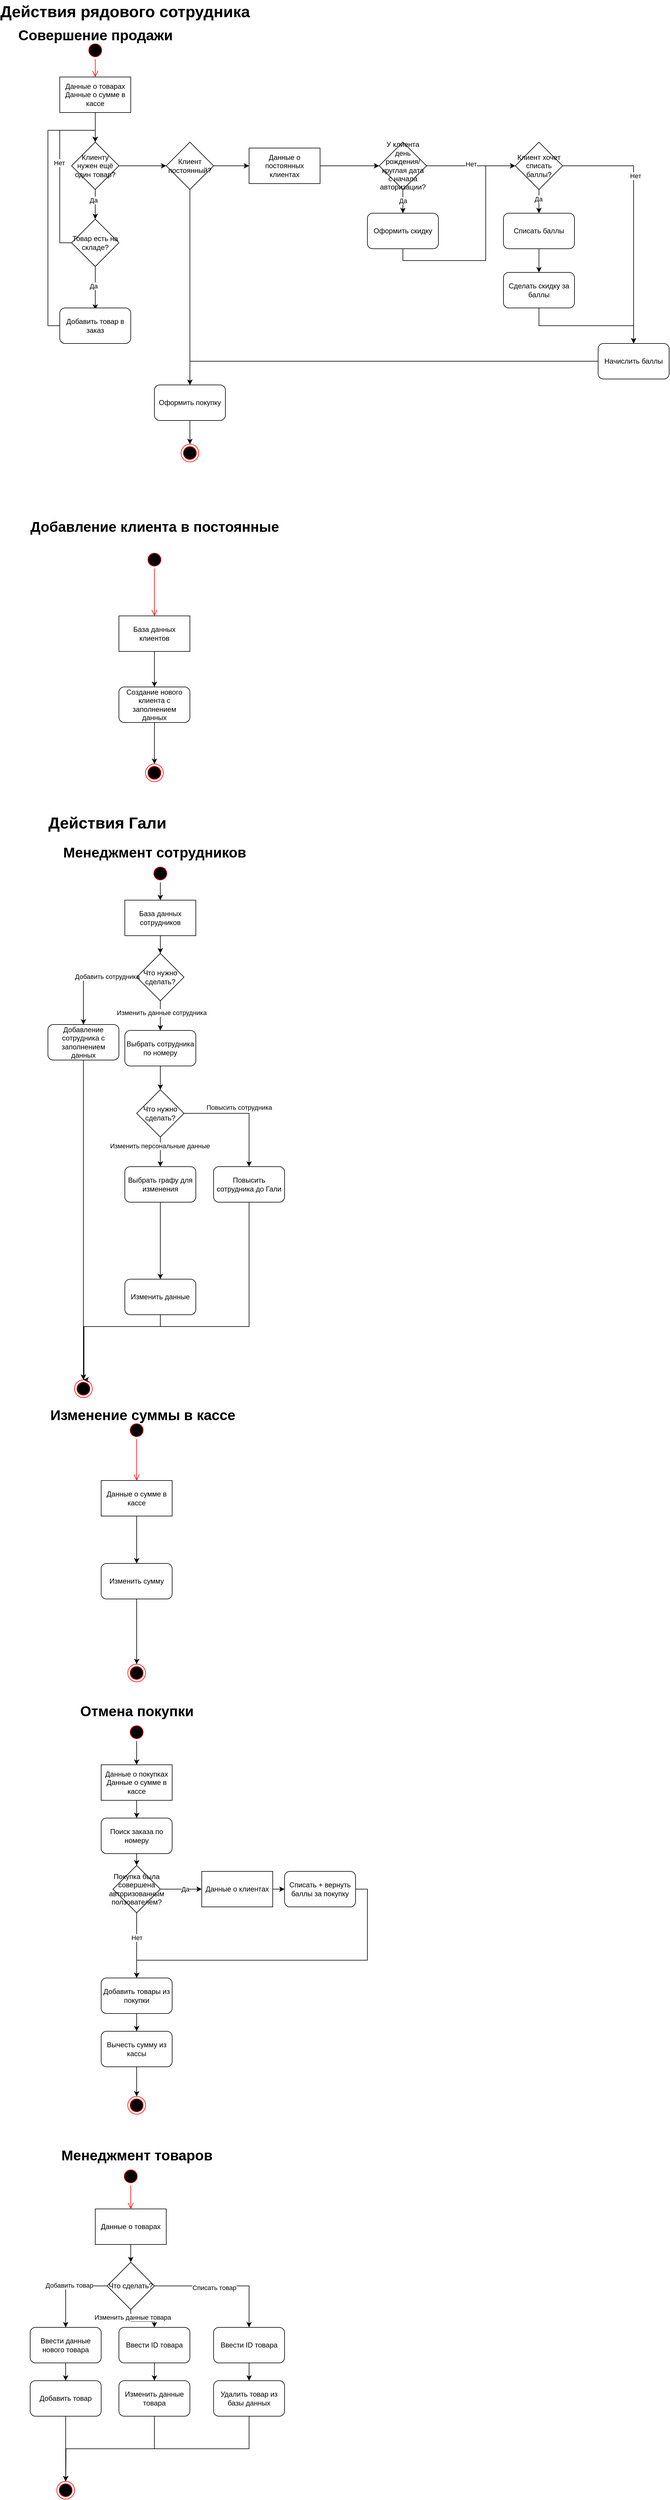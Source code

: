 <mxfile version="24.7.14">
  <diagram name="Page-1" id="e7e014a7-5840-1c2e-5031-d8a46d1fe8dd">
    <mxGraphModel dx="1434" dy="780" grid="1" gridSize="10" guides="1" tooltips="1" connect="1" arrows="1" fold="1" page="1" pageScale="1" pageWidth="1169" pageHeight="826" background="none" math="0" shadow="0">
      <root>
        <mxCell id="0" />
        <mxCell id="1" parent="0" />
        <mxCell id="xS6zGey1r-a-HusKauBN-42" value="Совершение продажи" style="text;strokeColor=none;fillColor=none;html=1;fontSize=24;fontStyle=1;verticalAlign=middle;align=center;" vertex="1" parent="1">
          <mxGeometry x="110" y="40" width="100" height="40" as="geometry" />
        </mxCell>
        <mxCell id="xS6zGey1r-a-HusKauBN-46" value="" style="edgeStyle=orthogonalEdgeStyle;rounded=0;orthogonalLoop=1;jettySize=auto;html=1;" edge="1" parent="1" source="xS6zGey1r-a-HusKauBN-43" target="xS6zGey1r-a-HusKauBN-45">
          <mxGeometry relative="1" as="geometry" />
        </mxCell>
        <mxCell id="xS6zGey1r-a-HusKauBN-43" value="Данные о товарах&lt;br&gt;Данные о сумме в кассе" style="whiteSpace=wrap;html=1;fillColor=none;sketch=0;fillStyle=solid;pointerEvents=1;resizable=0;" vertex="1" parent="1">
          <mxGeometry x="100" y="130" width="120" height="60" as="geometry" />
        </mxCell>
        <mxCell id="xS6zGey1r-a-HusKauBN-54" value="" style="edgeStyle=orthogonalEdgeStyle;rounded=0;orthogonalLoop=1;jettySize=auto;html=1;" edge="1" parent="1" source="xS6zGey1r-a-HusKauBN-45" target="xS6zGey1r-a-HusKauBN-53">
          <mxGeometry relative="1" as="geometry" />
        </mxCell>
        <mxCell id="xS6zGey1r-a-HusKauBN-57" value="Да" style="edgeLabel;html=1;align=center;verticalAlign=middle;resizable=0;points=[];" vertex="1" connectable="0" parent="xS6zGey1r-a-HusKauBN-54">
          <mxGeometry x="-0.28" y="-3" relative="1" as="geometry">
            <mxPoint as="offset" />
          </mxGeometry>
        </mxCell>
        <mxCell id="xS6zGey1r-a-HusKauBN-63" value="" style="edgeStyle=orthogonalEdgeStyle;rounded=0;orthogonalLoop=1;jettySize=auto;html=1;" edge="1" parent="1" source="xS6zGey1r-a-HusKauBN-45" target="xS6zGey1r-a-HusKauBN-62">
          <mxGeometry relative="1" as="geometry" />
        </mxCell>
        <mxCell id="xS6zGey1r-a-HusKauBN-45" value="Клиенту нужен ещё один товар?" style="rhombus;whiteSpace=wrap;html=1;fillColor=none;sketch=0;fillStyle=solid;pointerEvents=1;resizable=0;" vertex="1" parent="1">
          <mxGeometry x="120" y="240" width="80" height="80" as="geometry" />
        </mxCell>
        <mxCell id="xS6zGey1r-a-HusKauBN-56" value="" style="edgeStyle=orthogonalEdgeStyle;rounded=0;orthogonalLoop=1;jettySize=auto;html=1;" edge="1" parent="1" source="xS6zGey1r-a-HusKauBN-53">
          <mxGeometry relative="1" as="geometry">
            <mxPoint x="160" y="523" as="targetPoint" />
          </mxGeometry>
        </mxCell>
        <mxCell id="xS6zGey1r-a-HusKauBN-58" value="Да" style="edgeLabel;html=1;align=center;verticalAlign=middle;resizable=0;points=[];" vertex="1" connectable="0" parent="xS6zGey1r-a-HusKauBN-56">
          <mxGeometry x="-0.096" y="-3" relative="1" as="geometry">
            <mxPoint as="offset" />
          </mxGeometry>
        </mxCell>
        <mxCell id="xS6zGey1r-a-HusKauBN-59" style="edgeStyle=orthogonalEdgeStyle;rounded=0;orthogonalLoop=1;jettySize=auto;html=1;exitX=0;exitY=0.5;exitDx=0;exitDy=0;entryX=0.5;entryY=0;entryDx=0;entryDy=0;" edge="1" parent="1" source="xS6zGey1r-a-HusKauBN-53" target="xS6zGey1r-a-HusKauBN-45">
          <mxGeometry relative="1" as="geometry">
            <Array as="points">
              <mxPoint x="100" y="410" />
              <mxPoint x="100" y="220" />
              <mxPoint x="160" y="220" />
            </Array>
          </mxGeometry>
        </mxCell>
        <mxCell id="xS6zGey1r-a-HusKauBN-60" value="Нет" style="edgeLabel;html=1;align=center;verticalAlign=middle;resizable=0;points=[];" vertex="1" connectable="0" parent="xS6zGey1r-a-HusKauBN-59">
          <mxGeometry x="0.071" y="1" relative="1" as="geometry">
            <mxPoint as="offset" />
          </mxGeometry>
        </mxCell>
        <mxCell id="xS6zGey1r-a-HusKauBN-53" value="Товар есть на складе?" style="rhombus;whiteSpace=wrap;html=1;fillColor=none;sketch=0;fillStyle=solid;pointerEvents=1;resizable=0;" vertex="1" parent="1">
          <mxGeometry x="120" y="370" width="80" height="80" as="geometry" />
        </mxCell>
        <mxCell id="xS6zGey1r-a-HusKauBN-61" style="edgeStyle=orthogonalEdgeStyle;rounded=0;orthogonalLoop=1;jettySize=auto;html=1;exitX=0;exitY=0.5;exitDx=0;exitDy=0;entryX=0.5;entryY=0;entryDx=0;entryDy=0;" edge="1" parent="1" source="xS6zGey1r-a-HusKauBN-73" target="xS6zGey1r-a-HusKauBN-45">
          <mxGeometry relative="1" as="geometry">
            <mxPoint x="40" y="550" as="sourcePoint" />
            <mxPoint x="80" y="210" as="targetPoint" />
            <Array as="points">
              <mxPoint x="80" y="550" />
              <mxPoint x="80" y="220" />
              <mxPoint x="160" y="220" />
            </Array>
          </mxGeometry>
        </mxCell>
        <mxCell id="xS6zGey1r-a-HusKauBN-69" value="" style="edgeStyle=orthogonalEdgeStyle;rounded=0;orthogonalLoop=1;jettySize=auto;html=1;" edge="1" parent="1" source="xS6zGey1r-a-HusKauBN-62" target="xS6zGey1r-a-HusKauBN-68">
          <mxGeometry relative="1" as="geometry" />
        </mxCell>
        <mxCell id="xS6zGey1r-a-HusKauBN-71" value="" style="edgeStyle=orthogonalEdgeStyle;rounded=0;orthogonalLoop=1;jettySize=auto;html=1;entryX=0.5;entryY=0;entryDx=0;entryDy=0;" edge="1" parent="1" source="xS6zGey1r-a-HusKauBN-62" target="xS6zGey1r-a-HusKauBN-72">
          <mxGeometry relative="1" as="geometry">
            <mxPoint x="320" y="400" as="targetPoint" />
          </mxGeometry>
        </mxCell>
        <mxCell id="xS6zGey1r-a-HusKauBN-62" value="Клиент постоянный?" style="rhombus;whiteSpace=wrap;html=1;fillColor=none;sketch=0;fillStyle=solid;pointerEvents=1;resizable=0;" vertex="1" parent="1">
          <mxGeometry x="280" y="240" width="80" height="80" as="geometry" />
        </mxCell>
        <mxCell id="xS6zGey1r-a-HusKauBN-75" value="" style="edgeStyle=orthogonalEdgeStyle;rounded=0;orthogonalLoop=1;jettySize=auto;html=1;" edge="1" parent="1" source="xS6zGey1r-a-HusKauBN-68" target="xS6zGey1r-a-HusKauBN-74">
          <mxGeometry relative="1" as="geometry" />
        </mxCell>
        <mxCell id="xS6zGey1r-a-HusKauBN-68" value="Данные о постоянных клиентах" style="whiteSpace=wrap;html=1;fillColor=none;sketch=0;fillStyle=solid;pointerEvents=1;resizable=0;" vertex="1" parent="1">
          <mxGeometry x="420" y="250" width="120" height="60" as="geometry" />
        </mxCell>
        <mxCell id="xS6zGey1r-a-HusKauBN-222" style="edgeStyle=orthogonalEdgeStyle;rounded=0;orthogonalLoop=1;jettySize=auto;html=1;exitX=0.5;exitY=1;exitDx=0;exitDy=0;entryX=0.5;entryY=0;entryDx=0;entryDy=0;" edge="1" parent="1" source="xS6zGey1r-a-HusKauBN-72" target="xS6zGey1r-a-HusKauBN-221">
          <mxGeometry relative="1" as="geometry" />
        </mxCell>
        <mxCell id="xS6zGey1r-a-HusKauBN-72" value="Оформить покупку" style="rounded=1;whiteSpace=wrap;html=1;" vertex="1" parent="1">
          <mxGeometry x="260" y="650" width="120" height="60" as="geometry" />
        </mxCell>
        <mxCell id="xS6zGey1r-a-HusKauBN-73" value="Добавить товар в заказ" style="rounded=1;whiteSpace=wrap;html=1;" vertex="1" parent="1">
          <mxGeometry x="100" y="520" width="120" height="60" as="geometry" />
        </mxCell>
        <mxCell id="xS6zGey1r-a-HusKauBN-77" style="edgeStyle=orthogonalEdgeStyle;rounded=0;orthogonalLoop=1;jettySize=auto;html=1;exitX=0.5;exitY=1;exitDx=0;exitDy=0;entryX=0.5;entryY=0;entryDx=0;entryDy=0;" edge="1" parent="1" source="xS6zGey1r-a-HusKauBN-74" target="xS6zGey1r-a-HusKauBN-76">
          <mxGeometry relative="1" as="geometry" />
        </mxCell>
        <mxCell id="xS6zGey1r-a-HusKauBN-78" value="Да" style="edgeLabel;html=1;align=center;verticalAlign=middle;resizable=0;points=[];" vertex="1" connectable="0" parent="xS6zGey1r-a-HusKauBN-77">
          <mxGeometry x="-0.05" relative="1" as="geometry">
            <mxPoint as="offset" />
          </mxGeometry>
        </mxCell>
        <mxCell id="xS6zGey1r-a-HusKauBN-80" value="" style="edgeStyle=orthogonalEdgeStyle;rounded=0;orthogonalLoop=1;jettySize=auto;html=1;" edge="1" parent="1" source="xS6zGey1r-a-HusKauBN-74" target="xS6zGey1r-a-HusKauBN-79">
          <mxGeometry relative="1" as="geometry" />
        </mxCell>
        <mxCell id="xS6zGey1r-a-HusKauBN-81" value="Нет" style="edgeLabel;html=1;align=center;verticalAlign=middle;resizable=0;points=[];" vertex="1" connectable="0" parent="xS6zGey1r-a-HusKauBN-80">
          <mxGeometry y="3" relative="1" as="geometry">
            <mxPoint as="offset" />
          </mxGeometry>
        </mxCell>
        <mxCell id="xS6zGey1r-a-HusKauBN-74" value="У клиента день рождения/круглая дата с начала авторизации?" style="rhombus;whiteSpace=wrap;html=1;fillColor=none;sketch=0;fillStyle=solid;pointerEvents=1;resizable=0;" vertex="1" parent="1">
          <mxGeometry x="640" y="240" width="80" height="80" as="geometry" />
        </mxCell>
        <mxCell id="xS6zGey1r-a-HusKauBN-82" style="edgeStyle=orthogonalEdgeStyle;rounded=0;orthogonalLoop=1;jettySize=auto;html=1;entryX=0;entryY=0.5;entryDx=0;entryDy=0;" edge="1" parent="1" source="xS6zGey1r-a-HusKauBN-76" target="xS6zGey1r-a-HusKauBN-79">
          <mxGeometry relative="1" as="geometry">
            <Array as="points">
              <mxPoint x="680" y="440" />
              <mxPoint x="820" y="440" />
              <mxPoint x="820" y="280" />
            </Array>
          </mxGeometry>
        </mxCell>
        <mxCell id="xS6zGey1r-a-HusKauBN-76" value="Оформить скидку" style="rounded=1;whiteSpace=wrap;html=1;" vertex="1" parent="1">
          <mxGeometry x="620" y="360" width="120" height="60" as="geometry" />
        </mxCell>
        <mxCell id="xS6zGey1r-a-HusKauBN-84" style="edgeStyle=orthogonalEdgeStyle;rounded=0;orthogonalLoop=1;jettySize=auto;html=1;entryX=0.5;entryY=0;entryDx=0;entryDy=0;" edge="1" parent="1" source="xS6zGey1r-a-HusKauBN-79" target="xS6zGey1r-a-HusKauBN-83">
          <mxGeometry relative="1" as="geometry" />
        </mxCell>
        <mxCell id="xS6zGey1r-a-HusKauBN-85" value="Да" style="edgeLabel;html=1;align=center;verticalAlign=middle;resizable=0;points=[];" vertex="1" connectable="0" parent="xS6zGey1r-a-HusKauBN-84">
          <mxGeometry x="-0.2" y="-1" relative="1" as="geometry">
            <mxPoint as="offset" />
          </mxGeometry>
        </mxCell>
        <mxCell id="xS6zGey1r-a-HusKauBN-89" value="" style="edgeStyle=orthogonalEdgeStyle;rounded=0;orthogonalLoop=1;jettySize=auto;html=1;entryX=0.5;entryY=0;entryDx=0;entryDy=0;" edge="1" parent="1" source="xS6zGey1r-a-HusKauBN-79" target="xS6zGey1r-a-HusKauBN-90">
          <mxGeometry relative="1" as="geometry">
            <mxPoint x="1010" y="280" as="targetPoint" />
          </mxGeometry>
        </mxCell>
        <mxCell id="xS6zGey1r-a-HusKauBN-94" value="Нет" style="edgeLabel;html=1;align=center;verticalAlign=middle;resizable=0;points=[];" vertex="1" connectable="0" parent="xS6zGey1r-a-HusKauBN-89">
          <mxGeometry x="-0.351" y="3" relative="1" as="geometry">
            <mxPoint as="offset" />
          </mxGeometry>
        </mxCell>
        <mxCell id="xS6zGey1r-a-HusKauBN-79" value="Клиент хочет списать баллы?" style="rhombus;whiteSpace=wrap;html=1;fillColor=none;sketch=0;fillStyle=solid;pointerEvents=1;resizable=0;" vertex="1" parent="1">
          <mxGeometry x="870" y="240" width="80" height="80" as="geometry" />
        </mxCell>
        <mxCell id="xS6zGey1r-a-HusKauBN-87" value="" style="edgeStyle=orthogonalEdgeStyle;rounded=0;orthogonalLoop=1;jettySize=auto;html=1;" edge="1" parent="1" source="xS6zGey1r-a-HusKauBN-83" target="xS6zGey1r-a-HusKauBN-86">
          <mxGeometry relative="1" as="geometry" />
        </mxCell>
        <mxCell id="xS6zGey1r-a-HusKauBN-83" value="Списать баллы" style="rounded=1;whiteSpace=wrap;html=1;" vertex="1" parent="1">
          <mxGeometry x="850" y="360" width="120" height="60" as="geometry" />
        </mxCell>
        <mxCell id="xS6zGey1r-a-HusKauBN-93" style="edgeStyle=orthogonalEdgeStyle;rounded=0;orthogonalLoop=1;jettySize=auto;html=1;exitX=0.5;exitY=1;exitDx=0;exitDy=0;entryX=0.5;entryY=0;entryDx=0;entryDy=0;" edge="1" parent="1" source="xS6zGey1r-a-HusKauBN-86" target="xS6zGey1r-a-HusKauBN-90">
          <mxGeometry relative="1" as="geometry" />
        </mxCell>
        <mxCell id="xS6zGey1r-a-HusKauBN-86" value="Сделать скидку за баллы" style="rounded=1;whiteSpace=wrap;html=1;" vertex="1" parent="1">
          <mxGeometry x="850" y="460" width="120" height="60" as="geometry" />
        </mxCell>
        <mxCell id="xS6zGey1r-a-HusKauBN-95" style="edgeStyle=orthogonalEdgeStyle;rounded=0;orthogonalLoop=1;jettySize=auto;html=1;entryX=0.5;entryY=0;entryDx=0;entryDy=0;" edge="1" parent="1" source="xS6zGey1r-a-HusKauBN-90" target="xS6zGey1r-a-HusKauBN-72">
          <mxGeometry relative="1" as="geometry" />
        </mxCell>
        <mxCell id="xS6zGey1r-a-HusKauBN-90" value="Начислить баллы" style="rounded=1;whiteSpace=wrap;html=1;" vertex="1" parent="1">
          <mxGeometry x="1010" y="580" width="120" height="60" as="geometry" />
        </mxCell>
        <mxCell id="xS6zGey1r-a-HusKauBN-97" value="Добавление клиента в постоянные" style="text;strokeColor=none;fillColor=none;html=1;fontSize=24;fontStyle=1;verticalAlign=middle;align=center;" vertex="1" parent="1">
          <mxGeometry x="210" y="870" width="100" height="40" as="geometry" />
        </mxCell>
        <mxCell id="xS6zGey1r-a-HusKauBN-103" style="edgeStyle=orthogonalEdgeStyle;rounded=0;orthogonalLoop=1;jettySize=auto;html=1;exitX=0.5;exitY=1;exitDx=0;exitDy=0;entryX=0.5;entryY=0;entryDx=0;entryDy=0;" edge="1" parent="1" source="xS6zGey1r-a-HusKauBN-100" target="xS6zGey1r-a-HusKauBN-102">
          <mxGeometry relative="1" as="geometry" />
        </mxCell>
        <mxCell id="xS6zGey1r-a-HusKauBN-100" value="База данных клиентов" style="whiteSpace=wrap;html=1;fillColor=none;sketch=0;fillStyle=solid;pointerEvents=1;resizable=0;" vertex="1" parent="1">
          <mxGeometry x="200" y="1040" width="120" height="60" as="geometry" />
        </mxCell>
        <mxCell id="xS6zGey1r-a-HusKauBN-218" style="edgeStyle=orthogonalEdgeStyle;rounded=0;orthogonalLoop=1;jettySize=auto;html=1;exitX=0.5;exitY=1;exitDx=0;exitDy=0;entryX=0.5;entryY=0;entryDx=0;entryDy=0;" edge="1" parent="1" source="xS6zGey1r-a-HusKauBN-102" target="xS6zGey1r-a-HusKauBN-217">
          <mxGeometry relative="1" as="geometry" />
        </mxCell>
        <mxCell id="xS6zGey1r-a-HusKauBN-102" value="Создание нового клиента с заполнением данных" style="rounded=1;whiteSpace=wrap;html=1;" vertex="1" parent="1">
          <mxGeometry x="200" y="1160" width="120" height="60" as="geometry" />
        </mxCell>
        <mxCell id="xS6zGey1r-a-HusKauBN-107" value="Менеджмент сотрудников" style="text;strokeColor=none;fillColor=none;html=1;fontSize=24;fontStyle=1;verticalAlign=middle;align=center;" vertex="1" parent="1">
          <mxGeometry x="210" y="1420" width="100" height="40" as="geometry" />
        </mxCell>
        <mxCell id="xS6zGey1r-a-HusKauBN-131" value="" style="edgeStyle=orthogonalEdgeStyle;rounded=0;orthogonalLoop=1;jettySize=auto;html=1;" edge="1" parent="1" source="xS6zGey1r-a-HusKauBN-108" target="xS6zGey1r-a-HusKauBN-130">
          <mxGeometry relative="1" as="geometry" />
        </mxCell>
        <mxCell id="xS6zGey1r-a-HusKauBN-108" value="База данных сотрудников" style="whiteSpace=wrap;html=1;fillColor=none;sketch=0;fillStyle=solid;pointerEvents=1;resizable=0;" vertex="1" parent="1">
          <mxGeometry x="210" y="1520" width="120" height="60" as="geometry" />
        </mxCell>
        <mxCell id="xS6zGey1r-a-HusKauBN-113" style="edgeStyle=orthogonalEdgeStyle;rounded=0;orthogonalLoop=1;jettySize=auto;html=1;entryX=0.5;entryY=0;entryDx=0;entryDy=0;" edge="1" parent="1" source="xS6zGey1r-a-HusKauBN-110" target="xS6zGey1r-a-HusKauBN-211">
          <mxGeometry relative="1" as="geometry">
            <mxPoint x="140" y="2280" as="targetPoint" />
          </mxGeometry>
        </mxCell>
        <mxCell id="xS6zGey1r-a-HusKauBN-110" value="Добавление сотрудника с заполнением данных" style="rounded=1;whiteSpace=wrap;html=1;" vertex="1" parent="1">
          <mxGeometry x="80" y="1730" width="120" height="60" as="geometry" />
        </mxCell>
        <mxCell id="xS6zGey1r-a-HusKauBN-115" value="&lt;font style=&quot;font-size: 27px;&quot;&gt;Действия рядового сотрудника&lt;/font&gt;" style="text;strokeColor=none;fillColor=none;html=1;fontSize=24;fontStyle=1;verticalAlign=middle;align=center;" vertex="1" parent="1">
          <mxGeometry x="160" width="100" height="40" as="geometry" />
        </mxCell>
        <mxCell id="xS6zGey1r-a-HusKauBN-116" value="&lt;span style=&quot;font-size: 27px;&quot;&gt;Действия Гали&lt;/span&gt;" style="text;strokeColor=none;fillColor=none;html=1;fontSize=24;fontStyle=1;verticalAlign=middle;align=center;" vertex="1" parent="1">
          <mxGeometry x="130" y="1370" width="100" height="40" as="geometry" />
        </mxCell>
        <mxCell id="xS6zGey1r-a-HusKauBN-122" style="edgeStyle=orthogonalEdgeStyle;rounded=0;orthogonalLoop=1;jettySize=auto;html=1;exitX=0.5;exitY=1;exitDx=0;exitDy=0;entryX=0.5;entryY=0;entryDx=0;entryDy=0;" edge="1" parent="1" source="xS6zGey1r-a-HusKauBN-130" target="xS6zGey1r-a-HusKauBN-121">
          <mxGeometry relative="1" as="geometry">
            <mxPoint x="260" y="2100" as="sourcePoint" />
          </mxGeometry>
        </mxCell>
        <mxCell id="xS6zGey1r-a-HusKauBN-134" value="Изменить данные сотрудника" style="edgeLabel;html=1;align=center;verticalAlign=middle;resizable=0;points=[];" vertex="1" connectable="0" parent="xS6zGey1r-a-HusKauBN-122">
          <mxGeometry x="-0.204" y="2" relative="1" as="geometry">
            <mxPoint as="offset" />
          </mxGeometry>
        </mxCell>
        <mxCell id="xS6zGey1r-a-HusKauBN-137" style="edgeStyle=orthogonalEdgeStyle;rounded=0;orthogonalLoop=1;jettySize=auto;html=1;" edge="1" parent="1" source="xS6zGey1r-a-HusKauBN-121" target="xS6zGey1r-a-HusKauBN-138">
          <mxGeometry relative="1" as="geometry">
            <mxPoint x="270" y="1840" as="targetPoint" />
          </mxGeometry>
        </mxCell>
        <mxCell id="xS6zGey1r-a-HusKauBN-121" value="Выбрать сотрудника по номеру" style="rounded=1;whiteSpace=wrap;html=1;" vertex="1" parent="1">
          <mxGeometry x="210" y="1740" width="120" height="60" as="geometry" />
        </mxCell>
        <mxCell id="xS6zGey1r-a-HusKauBN-126" value="" style="edgeStyle=orthogonalEdgeStyle;rounded=0;orthogonalLoop=1;jettySize=auto;html=1;" edge="1" parent="1" source="xS6zGey1r-a-HusKauBN-123" target="xS6zGey1r-a-HusKauBN-125">
          <mxGeometry relative="1" as="geometry" />
        </mxCell>
        <mxCell id="xS6zGey1r-a-HusKauBN-123" value="Выбрать графу для изменения" style="rounded=1;whiteSpace=wrap;html=1;" vertex="1" parent="1">
          <mxGeometry x="210" y="1970" width="120" height="60" as="geometry" />
        </mxCell>
        <mxCell id="xS6zGey1r-a-HusKauBN-212" style="edgeStyle=orthogonalEdgeStyle;rounded=0;orthogonalLoop=1;jettySize=auto;html=1;entryX=0.5;entryY=0;entryDx=0;entryDy=0;" edge="1" parent="1" source="xS6zGey1r-a-HusKauBN-125" target="xS6zGey1r-a-HusKauBN-211">
          <mxGeometry relative="1" as="geometry">
            <Array as="points">
              <mxPoint x="270" y="2240" />
              <mxPoint x="140" y="2240" />
            </Array>
          </mxGeometry>
        </mxCell>
        <mxCell id="xS6zGey1r-a-HusKauBN-125" value="Изменить данные" style="whiteSpace=wrap;html=1;rounded=1;" vertex="1" parent="1">
          <mxGeometry x="210" y="2160" width="120" height="60" as="geometry" />
        </mxCell>
        <mxCell id="xS6zGey1r-a-HusKauBN-132" style="edgeStyle=orthogonalEdgeStyle;rounded=0;orthogonalLoop=1;jettySize=auto;html=1;exitX=0;exitY=0.5;exitDx=0;exitDy=0;entryX=0.5;entryY=0;entryDx=0;entryDy=0;" edge="1" parent="1" source="xS6zGey1r-a-HusKauBN-130" target="xS6zGey1r-a-HusKauBN-110">
          <mxGeometry relative="1" as="geometry" />
        </mxCell>
        <mxCell id="xS6zGey1r-a-HusKauBN-133" value="Добавить сотрудника" style="edgeLabel;html=1;align=center;verticalAlign=middle;resizable=0;points=[];" vertex="1" connectable="0" parent="xS6zGey1r-a-HusKauBN-132">
          <mxGeometry x="-0.412" y="-1" relative="1" as="geometry">
            <mxPoint as="offset" />
          </mxGeometry>
        </mxCell>
        <mxCell id="xS6zGey1r-a-HusKauBN-130" value="Что нужно сделать?" style="rhombus;whiteSpace=wrap;html=1;fillColor=none;sketch=0;fillStyle=solid;pointerEvents=1;resizable=0;" vertex="1" parent="1">
          <mxGeometry x="230" y="1610" width="80" height="80" as="geometry" />
        </mxCell>
        <mxCell id="xS6zGey1r-a-HusKauBN-139" style="edgeStyle=orthogonalEdgeStyle;rounded=0;orthogonalLoop=1;jettySize=auto;html=1;exitX=0.5;exitY=1;exitDx=0;exitDy=0;entryX=0.5;entryY=0;entryDx=0;entryDy=0;" edge="1" parent="1" source="xS6zGey1r-a-HusKauBN-138" target="xS6zGey1r-a-HusKauBN-123">
          <mxGeometry relative="1" as="geometry" />
        </mxCell>
        <mxCell id="xS6zGey1r-a-HusKauBN-140" value="Изменить персональные данные" style="edgeLabel;html=1;align=center;verticalAlign=middle;resizable=0;points=[];" vertex="1" connectable="0" parent="xS6zGey1r-a-HusKauBN-139">
          <mxGeometry x="-0.4" y="-1" relative="1" as="geometry">
            <mxPoint as="offset" />
          </mxGeometry>
        </mxCell>
        <mxCell id="xS6zGey1r-a-HusKauBN-141" style="edgeStyle=orthogonalEdgeStyle;rounded=0;orthogonalLoop=1;jettySize=auto;html=1;" edge="1" parent="1" source="xS6zGey1r-a-HusKauBN-138" target="xS6zGey1r-a-HusKauBN-144">
          <mxGeometry relative="1" as="geometry">
            <mxPoint x="420" y="1970" as="targetPoint" />
          </mxGeometry>
        </mxCell>
        <mxCell id="xS6zGey1r-a-HusKauBN-142" value="Повысить сотрудника" style="edgeLabel;html=1;align=center;verticalAlign=middle;resizable=0;points=[];" vertex="1" connectable="0" parent="xS6zGey1r-a-HusKauBN-141">
          <mxGeometry x="-0.486" y="-3" relative="1" as="geometry">
            <mxPoint x="41" y="-13" as="offset" />
          </mxGeometry>
        </mxCell>
        <mxCell id="xS6zGey1r-a-HusKauBN-138" value="Что нужно сделать?" style="rhombus;whiteSpace=wrap;html=1;" vertex="1" parent="1">
          <mxGeometry x="230" y="1840" width="80" height="80" as="geometry" />
        </mxCell>
        <mxCell id="xS6zGey1r-a-HusKauBN-213" style="edgeStyle=orthogonalEdgeStyle;rounded=0;orthogonalLoop=1;jettySize=auto;html=1;" edge="1" parent="1" source="xS6zGey1r-a-HusKauBN-144">
          <mxGeometry relative="1" as="geometry">
            <mxPoint x="140" y="2330" as="targetPoint" />
            <Array as="points">
              <mxPoint x="420" y="2240" />
              <mxPoint x="141" y="2240" />
            </Array>
          </mxGeometry>
        </mxCell>
        <mxCell id="xS6zGey1r-a-HusKauBN-144" value="Повысить сотрудника до Гали" style="rounded=1;whiteSpace=wrap;html=1;" vertex="1" parent="1">
          <mxGeometry x="360" y="1970" width="120" height="60" as="geometry" />
        </mxCell>
        <mxCell id="xS6zGey1r-a-HusKauBN-146" value="Изменение суммы в кассе" style="text;strokeColor=none;fillColor=none;html=1;fontSize=24;fontStyle=1;verticalAlign=middle;align=center;" vertex="1" parent="1">
          <mxGeometry x="190" y="2370" width="100" height="40" as="geometry" />
        </mxCell>
        <mxCell id="xS6zGey1r-a-HusKauBN-151" value="" style="edgeStyle=orthogonalEdgeStyle;rounded=0;orthogonalLoop=1;jettySize=auto;html=1;" edge="1" parent="1" source="xS6zGey1r-a-HusKauBN-148" target="xS6zGey1r-a-HusKauBN-150">
          <mxGeometry relative="1" as="geometry" />
        </mxCell>
        <mxCell id="xS6zGey1r-a-HusKauBN-148" value="Данные о сумме в кассе" style="whiteSpace=wrap;html=1;fillColor=none;sketch=0;fillStyle=solid;pointerEvents=1;resizable=0;" vertex="1" parent="1">
          <mxGeometry x="170" y="2500" width="120" height="60" as="geometry" />
        </mxCell>
        <mxCell id="xS6zGey1r-a-HusKauBN-153" value="" style="edgeStyle=orthogonalEdgeStyle;rounded=0;orthogonalLoop=1;jettySize=auto;html=1;" edge="1" parent="1" source="xS6zGey1r-a-HusKauBN-150">
          <mxGeometry relative="1" as="geometry">
            <mxPoint x="230" y="2810" as="targetPoint" />
          </mxGeometry>
        </mxCell>
        <mxCell id="xS6zGey1r-a-HusKauBN-150" value="Изменить сумму" style="rounded=1;whiteSpace=wrap;html=1;fillColor=none;sketch=0;fillStyle=solid;pointerEvents=1;resizable=0;" vertex="1" parent="1">
          <mxGeometry x="170" y="2640" width="120" height="60" as="geometry" />
        </mxCell>
        <mxCell id="xS6zGey1r-a-HusKauBN-154" value="Отмена покупки" style="text;strokeColor=none;fillColor=none;html=1;fontSize=24;fontStyle=1;verticalAlign=middle;align=center;" vertex="1" parent="1">
          <mxGeometry x="180" y="2870" width="100" height="40" as="geometry" />
        </mxCell>
        <mxCell id="xS6zGey1r-a-HusKauBN-159" value="" style="edgeStyle=orthogonalEdgeStyle;rounded=0;orthogonalLoop=1;jettySize=auto;html=1;" edge="1" parent="1" source="xS6zGey1r-a-HusKauBN-156" target="xS6zGey1r-a-HusKauBN-158">
          <mxGeometry relative="1" as="geometry" />
        </mxCell>
        <mxCell id="xS6zGey1r-a-HusKauBN-156" value="Данные о покупках&lt;br&gt;Данные о сумме в кассе" style="whiteSpace=wrap;html=1;fillColor=none;sketch=0;fillStyle=solid;pointerEvents=1;resizable=0;" vertex="1" parent="1">
          <mxGeometry x="170" y="2980" width="120" height="60" as="geometry" />
        </mxCell>
        <mxCell id="xS6zGey1r-a-HusKauBN-161" style="edgeStyle=orthogonalEdgeStyle;rounded=0;orthogonalLoop=1;jettySize=auto;html=1;exitX=0.5;exitY=1;exitDx=0;exitDy=0;entryX=0.5;entryY=0;entryDx=0;entryDy=0;" edge="1" parent="1" source="xS6zGey1r-a-HusKauBN-158" target="xS6zGey1r-a-HusKauBN-160">
          <mxGeometry relative="1" as="geometry" />
        </mxCell>
        <mxCell id="xS6zGey1r-a-HusKauBN-158" value="Поиск заказа по номеру" style="rounded=1;whiteSpace=wrap;html=1;fillColor=none;sketch=0;fillStyle=solid;pointerEvents=1;resizable=0;" vertex="1" parent="1">
          <mxGeometry x="170" y="3070" width="120" height="60" as="geometry" />
        </mxCell>
        <mxCell id="xS6zGey1r-a-HusKauBN-163" value="" style="edgeStyle=orthogonalEdgeStyle;rounded=0;orthogonalLoop=1;jettySize=auto;html=1;" edge="1" parent="1" source="xS6zGey1r-a-HusKauBN-160" target="xS6zGey1r-a-HusKauBN-200">
          <mxGeometry relative="1" as="geometry">
            <mxPoint x="350" y="3190" as="targetPoint" />
          </mxGeometry>
        </mxCell>
        <mxCell id="xS6zGey1r-a-HusKauBN-164" value="Да" style="edgeLabel;html=1;align=center;verticalAlign=middle;resizable=0;points=[];" vertex="1" connectable="0" parent="xS6zGey1r-a-HusKauBN-163">
          <mxGeometry x="0.2" relative="1" as="geometry">
            <mxPoint as="offset" />
          </mxGeometry>
        </mxCell>
        <mxCell id="xS6zGey1r-a-HusKauBN-166" style="edgeStyle=orthogonalEdgeStyle;rounded=0;orthogonalLoop=1;jettySize=auto;html=1;exitX=0.5;exitY=1;exitDx=0;exitDy=0;entryX=0.5;entryY=0;entryDx=0;entryDy=0;" edge="1" parent="1" source="xS6zGey1r-a-HusKauBN-160" target="xS6zGey1r-a-HusKauBN-165">
          <mxGeometry relative="1" as="geometry" />
        </mxCell>
        <mxCell id="xS6zGey1r-a-HusKauBN-167" value="Нет" style="edgeLabel;html=1;align=center;verticalAlign=middle;resizable=0;points=[];" vertex="1" connectable="0" parent="xS6zGey1r-a-HusKauBN-166">
          <mxGeometry x="-0.25" relative="1" as="geometry">
            <mxPoint as="offset" />
          </mxGeometry>
        </mxCell>
        <mxCell id="xS6zGey1r-a-HusKauBN-160" value="Покупка была совершена авторизованным ползователем?" style="rhombus;whiteSpace=wrap;html=1;" vertex="1" parent="1">
          <mxGeometry x="190" y="3150" width="80" height="80" as="geometry" />
        </mxCell>
        <mxCell id="xS6zGey1r-a-HusKauBN-168" style="edgeStyle=orthogonalEdgeStyle;rounded=0;orthogonalLoop=1;jettySize=auto;html=1;entryX=0.5;entryY=0;entryDx=0;entryDy=0;" edge="1" parent="1" source="xS6zGey1r-a-HusKauBN-162" target="xS6zGey1r-a-HusKauBN-165">
          <mxGeometry relative="1" as="geometry">
            <Array as="points">
              <mxPoint x="620" y="3190" />
              <mxPoint x="620" y="3310" />
              <mxPoint x="230" y="3310" />
            </Array>
          </mxGeometry>
        </mxCell>
        <mxCell id="xS6zGey1r-a-HusKauBN-162" value="Списать + вернуть баллы за покупку" style="rounded=1;whiteSpace=wrap;html=1;" vertex="1" parent="1">
          <mxGeometry x="480" y="3160" width="120" height="60" as="geometry" />
        </mxCell>
        <mxCell id="xS6zGey1r-a-HusKauBN-170" value="" style="edgeStyle=orthogonalEdgeStyle;rounded=0;orthogonalLoop=1;jettySize=auto;html=1;" edge="1" parent="1" source="xS6zGey1r-a-HusKauBN-165" target="xS6zGey1r-a-HusKauBN-169">
          <mxGeometry relative="1" as="geometry" />
        </mxCell>
        <mxCell id="xS6zGey1r-a-HusKauBN-165" value="Добавить товары из покупки" style="rounded=1;whiteSpace=wrap;html=1;" vertex="1" parent="1">
          <mxGeometry x="170" y="3340" width="120" height="60" as="geometry" />
        </mxCell>
        <mxCell id="xS6zGey1r-a-HusKauBN-207" style="edgeStyle=orthogonalEdgeStyle;rounded=0;orthogonalLoop=1;jettySize=auto;html=1;entryX=0.5;entryY=0;entryDx=0;entryDy=0;" edge="1" parent="1" source="xS6zGey1r-a-HusKauBN-169" target="xS6zGey1r-a-HusKauBN-202">
          <mxGeometry relative="1" as="geometry" />
        </mxCell>
        <mxCell id="xS6zGey1r-a-HusKauBN-169" value="Вычесть сумму из кассы" style="whiteSpace=wrap;html=1;rounded=1;" vertex="1" parent="1">
          <mxGeometry x="170" y="3430" width="120" height="60" as="geometry" />
        </mxCell>
        <mxCell id="xS6zGey1r-a-HusKauBN-173" value="Менеджмент товаров" style="text;strokeColor=none;fillColor=none;html=1;fontSize=24;fontStyle=1;verticalAlign=middle;align=center;" vertex="1" parent="1">
          <mxGeometry x="180" y="3620" width="100" height="40" as="geometry" />
        </mxCell>
        <mxCell id="xS6zGey1r-a-HusKauBN-180" value="" style="edgeStyle=orthogonalEdgeStyle;rounded=0;orthogonalLoop=1;jettySize=auto;html=1;" edge="1" parent="1" source="xS6zGey1r-a-HusKauBN-178" target="xS6zGey1r-a-HusKauBN-179">
          <mxGeometry relative="1" as="geometry" />
        </mxCell>
        <mxCell id="xS6zGey1r-a-HusKauBN-178" value="Данные о товарах" style="rounded=0;whiteSpace=wrap;html=1;" vertex="1" parent="1">
          <mxGeometry x="160" y="3730" width="120" height="60" as="geometry" />
        </mxCell>
        <mxCell id="xS6zGey1r-a-HusKauBN-182" style="edgeStyle=orthogonalEdgeStyle;rounded=0;orthogonalLoop=1;jettySize=auto;html=1;entryX=0.5;entryY=0;entryDx=0;entryDy=0;" edge="1" parent="1" source="xS6zGey1r-a-HusKauBN-179" target="xS6zGey1r-a-HusKauBN-181">
          <mxGeometry relative="1" as="geometry">
            <mxPoint x="100" y="3920" as="targetPoint" />
          </mxGeometry>
        </mxCell>
        <mxCell id="xS6zGey1r-a-HusKauBN-183" value="Добавить товар" style="edgeLabel;html=1;align=center;verticalAlign=middle;resizable=0;points=[];" vertex="1" connectable="0" parent="xS6zGey1r-a-HusKauBN-182">
          <mxGeometry x="-0.086" y="-1" relative="1" as="geometry">
            <mxPoint as="offset" />
          </mxGeometry>
        </mxCell>
        <mxCell id="xS6zGey1r-a-HusKauBN-187" style="edgeStyle=orthogonalEdgeStyle;rounded=0;orthogonalLoop=1;jettySize=auto;html=1;entryX=0.5;entryY=0;entryDx=0;entryDy=0;" edge="1" parent="1" source="xS6zGey1r-a-HusKauBN-179" target="xS6zGey1r-a-HusKauBN-186">
          <mxGeometry relative="1" as="geometry" />
        </mxCell>
        <mxCell id="xS6zGey1r-a-HusKauBN-188" value="Изменить данные товара" style="edgeLabel;html=1;align=center;verticalAlign=middle;resizable=0;points=[];" vertex="1" connectable="0" parent="xS6zGey1r-a-HusKauBN-187">
          <mxGeometry x="-0.629" y="3" relative="1" as="geometry">
            <mxPoint as="offset" />
          </mxGeometry>
        </mxCell>
        <mxCell id="xS6zGey1r-a-HusKauBN-191" style="edgeStyle=orthogonalEdgeStyle;rounded=0;orthogonalLoop=1;jettySize=auto;html=1;" edge="1" parent="1" source="xS6zGey1r-a-HusKauBN-179" target="xS6zGey1r-a-HusKauBN-192">
          <mxGeometry relative="1" as="geometry">
            <mxPoint x="420" y="3940" as="targetPoint" />
          </mxGeometry>
        </mxCell>
        <mxCell id="xS6zGey1r-a-HusKauBN-193" value="Списать товар" style="edgeLabel;html=1;align=center;verticalAlign=middle;resizable=0;points=[];" vertex="1" connectable="0" parent="xS6zGey1r-a-HusKauBN-191">
          <mxGeometry x="-0.122" y="-3" relative="1" as="geometry">
            <mxPoint as="offset" />
          </mxGeometry>
        </mxCell>
        <mxCell id="xS6zGey1r-a-HusKauBN-179" value="Что сделать?" style="rhombus;whiteSpace=wrap;html=1;rounded=0;" vertex="1" parent="1">
          <mxGeometry x="180" y="3820" width="80" height="80" as="geometry" />
        </mxCell>
        <mxCell id="xS6zGey1r-a-HusKauBN-185" value="" style="edgeStyle=orthogonalEdgeStyle;rounded=0;orthogonalLoop=1;jettySize=auto;html=1;" edge="1" parent="1" source="xS6zGey1r-a-HusKauBN-181" target="xS6zGey1r-a-HusKauBN-184">
          <mxGeometry relative="1" as="geometry" />
        </mxCell>
        <mxCell id="xS6zGey1r-a-HusKauBN-181" value="Ввести данные нового товара" style="rounded=1;whiteSpace=wrap;html=1;" vertex="1" parent="1">
          <mxGeometry x="50" y="3930" width="120" height="60" as="geometry" />
        </mxCell>
        <mxCell id="xS6zGey1r-a-HusKauBN-197" value="" style="edgeStyle=orthogonalEdgeStyle;rounded=0;orthogonalLoop=1;jettySize=auto;html=1;" edge="1" parent="1" source="xS6zGey1r-a-HusKauBN-184">
          <mxGeometry relative="1" as="geometry">
            <mxPoint x="110" y="4190" as="targetPoint" />
          </mxGeometry>
        </mxCell>
        <mxCell id="xS6zGey1r-a-HusKauBN-184" value="Добавить товар" style="whiteSpace=wrap;html=1;rounded=1;" vertex="1" parent="1">
          <mxGeometry x="50" y="4020" width="120" height="60" as="geometry" />
        </mxCell>
        <mxCell id="xS6zGey1r-a-HusKauBN-190" value="" style="edgeStyle=orthogonalEdgeStyle;rounded=0;orthogonalLoop=1;jettySize=auto;html=1;" edge="1" parent="1" source="xS6zGey1r-a-HusKauBN-186" target="xS6zGey1r-a-HusKauBN-189">
          <mxGeometry relative="1" as="geometry" />
        </mxCell>
        <mxCell id="xS6zGey1r-a-HusKauBN-186" value="Ввести ID товара" style="rounded=1;whiteSpace=wrap;html=1;" vertex="1" parent="1">
          <mxGeometry x="200" y="3930" width="120" height="60" as="geometry" />
        </mxCell>
        <mxCell id="xS6zGey1r-a-HusKauBN-189" value="Изменить данные товара" style="whiteSpace=wrap;html=1;rounded=1;" vertex="1" parent="1">
          <mxGeometry x="200" y="4020" width="120" height="60" as="geometry" />
        </mxCell>
        <mxCell id="xS6zGey1r-a-HusKauBN-195" value="" style="edgeStyle=orthogonalEdgeStyle;rounded=0;orthogonalLoop=1;jettySize=auto;html=1;" edge="1" parent="1" source="xS6zGey1r-a-HusKauBN-192" target="xS6zGey1r-a-HusKauBN-194">
          <mxGeometry relative="1" as="geometry" />
        </mxCell>
        <mxCell id="xS6zGey1r-a-HusKauBN-192" value="Ввести ID товара" style="rounded=1;whiteSpace=wrap;html=1;" vertex="1" parent="1">
          <mxGeometry x="360" y="3930" width="120" height="60" as="geometry" />
        </mxCell>
        <mxCell id="xS6zGey1r-a-HusKauBN-194" value="Удалить товар из базы данных" style="whiteSpace=wrap;html=1;rounded=1;" vertex="1" parent="1">
          <mxGeometry x="360" y="4020" width="120" height="60" as="geometry" />
        </mxCell>
        <mxCell id="xS6zGey1r-a-HusKauBN-198" style="edgeStyle=orthogonalEdgeStyle;rounded=0;orthogonalLoop=1;jettySize=auto;html=1;exitX=0.5;exitY=1;exitDx=0;exitDy=0;entryX=0.5;entryY=0.1;entryDx=0;entryDy=0;entryPerimeter=0;" edge="1" parent="1" source="xS6zGey1r-a-HusKauBN-189">
          <mxGeometry relative="1" as="geometry">
            <mxPoint x="110" y="4190" as="targetPoint" />
          </mxGeometry>
        </mxCell>
        <mxCell id="xS6zGey1r-a-HusKauBN-199" style="edgeStyle=orthogonalEdgeStyle;rounded=0;orthogonalLoop=1;jettySize=auto;html=1;exitX=0.5;exitY=1;exitDx=0;exitDy=0;entryX=0.55;entryY=0;entryDx=0;entryDy=0;entryPerimeter=0;" edge="1" parent="1" source="xS6zGey1r-a-HusKauBN-194">
          <mxGeometry relative="1" as="geometry">
            <mxPoint x="110" y="4190" as="targetPoint" />
          </mxGeometry>
        </mxCell>
        <mxCell id="xS6zGey1r-a-HusKauBN-201" style="edgeStyle=orthogonalEdgeStyle;rounded=0;orthogonalLoop=1;jettySize=auto;html=1;exitX=1;exitY=0.5;exitDx=0;exitDy=0;entryX=0;entryY=0.5;entryDx=0;entryDy=0;" edge="1" parent="1" source="xS6zGey1r-a-HusKauBN-200" target="xS6zGey1r-a-HusKauBN-162">
          <mxGeometry relative="1" as="geometry" />
        </mxCell>
        <mxCell id="xS6zGey1r-a-HusKauBN-200" value="Данные о клиентах" style="rounded=0;whiteSpace=wrap;html=1;" vertex="1" parent="1">
          <mxGeometry x="340" y="3160" width="120" height="60" as="geometry" />
        </mxCell>
        <mxCell id="xS6zGey1r-a-HusKauBN-202" value="" style="ellipse;html=1;shape=endState;fillColor=#000000;strokeColor=#ff0000;" vertex="1" parent="1">
          <mxGeometry x="215" y="3540" width="30" height="30" as="geometry" />
        </mxCell>
        <mxCell id="xS6zGey1r-a-HusKauBN-203" value="" style="ellipse;html=1;shape=endState;fillColor=#000000;strokeColor=#ff0000;" vertex="1" parent="1">
          <mxGeometry x="215" y="2810" width="30" height="30" as="geometry" />
        </mxCell>
        <mxCell id="xS6zGey1r-a-HusKauBN-206" style="edgeStyle=orthogonalEdgeStyle;rounded=0;orthogonalLoop=1;jettySize=auto;html=1;entryX=0.5;entryY=0;entryDx=0;entryDy=0;" edge="1" parent="1" source="xS6zGey1r-a-HusKauBN-204" target="xS6zGey1r-a-HusKauBN-156">
          <mxGeometry relative="1" as="geometry" />
        </mxCell>
        <mxCell id="xS6zGey1r-a-HusKauBN-204" value="" style="ellipse;html=1;shape=startState;fillColor=#000000;strokeColor=#ff0000;" vertex="1" parent="1">
          <mxGeometry x="215" y="2910" width="30" height="30" as="geometry" />
        </mxCell>
        <mxCell id="xS6zGey1r-a-HusKauBN-209" value="" style="ellipse;html=1;shape=startState;fillColor=#000000;strokeColor=#ff0000;" vertex="1" parent="1">
          <mxGeometry x="215" y="2400" width="30" height="30" as="geometry" />
        </mxCell>
        <mxCell id="xS6zGey1r-a-HusKauBN-210" value="" style="edgeStyle=orthogonalEdgeStyle;html=1;verticalAlign=bottom;endArrow=open;endSize=8;strokeColor=#ff0000;rounded=0;entryX=0.5;entryY=0;entryDx=0;entryDy=0;" edge="1" source="xS6zGey1r-a-HusKauBN-209" parent="1" target="xS6zGey1r-a-HusKauBN-148">
          <mxGeometry relative="1" as="geometry">
            <mxPoint x="230" y="2490" as="targetPoint" />
          </mxGeometry>
        </mxCell>
        <mxCell id="xS6zGey1r-a-HusKauBN-211" value="" style="ellipse;html=1;shape=endState;fillColor=#000000;strokeColor=#ff0000;" vertex="1" parent="1">
          <mxGeometry x="125" y="2330" width="30" height="30" as="geometry" />
        </mxCell>
        <mxCell id="xS6zGey1r-a-HusKauBN-216" style="edgeStyle=orthogonalEdgeStyle;rounded=0;orthogonalLoop=1;jettySize=auto;html=1;" edge="1" parent="1" source="xS6zGey1r-a-HusKauBN-214" target="xS6zGey1r-a-HusKauBN-108">
          <mxGeometry relative="1" as="geometry" />
        </mxCell>
        <mxCell id="xS6zGey1r-a-HusKauBN-214" value="" style="ellipse;html=1;shape=startState;fillColor=#000000;strokeColor=#ff0000;" vertex="1" parent="1">
          <mxGeometry x="255" y="1460" width="30" height="30" as="geometry" />
        </mxCell>
        <mxCell id="xS6zGey1r-a-HusKauBN-217" value="" style="ellipse;html=1;shape=endState;fillColor=#000000;strokeColor=#ff0000;" vertex="1" parent="1">
          <mxGeometry x="245" y="1290" width="30" height="30" as="geometry" />
        </mxCell>
        <mxCell id="xS6zGey1r-a-HusKauBN-219" value="" style="ellipse;html=1;shape=startState;fillColor=#000000;strokeColor=#ff0000;" vertex="1" parent="1">
          <mxGeometry x="245" y="930" width="30" height="30" as="geometry" />
        </mxCell>
        <mxCell id="xS6zGey1r-a-HusKauBN-220" value="" style="edgeStyle=orthogonalEdgeStyle;html=1;verticalAlign=bottom;endArrow=open;endSize=8;strokeColor=#ff0000;rounded=0;entryX=0.5;entryY=0;entryDx=0;entryDy=0;" edge="1" source="xS6zGey1r-a-HusKauBN-219" parent="1" target="xS6zGey1r-a-HusKauBN-100">
          <mxGeometry relative="1" as="geometry">
            <mxPoint x="260" y="1020" as="targetPoint" />
          </mxGeometry>
        </mxCell>
        <mxCell id="xS6zGey1r-a-HusKauBN-221" value="" style="ellipse;html=1;shape=endState;fillColor=#000000;strokeColor=#ff0000;" vertex="1" parent="1">
          <mxGeometry x="305" y="750" width="30" height="30" as="geometry" />
        </mxCell>
        <mxCell id="xS6zGey1r-a-HusKauBN-223" value="" style="ellipse;html=1;shape=startState;fillColor=#000000;strokeColor=#ff0000;" vertex="1" parent="1">
          <mxGeometry x="145" y="70" width="30" height="30" as="geometry" />
        </mxCell>
        <mxCell id="xS6zGey1r-a-HusKauBN-224" value="" style="edgeStyle=orthogonalEdgeStyle;html=1;verticalAlign=bottom;endArrow=open;endSize=8;strokeColor=#ff0000;rounded=0;entryX=0.5;entryY=0;entryDx=0;entryDy=0;" edge="1" source="xS6zGey1r-a-HusKauBN-223" parent="1" target="xS6zGey1r-a-HusKauBN-43">
          <mxGeometry relative="1" as="geometry">
            <mxPoint x="160" y="160" as="targetPoint" />
          </mxGeometry>
        </mxCell>
        <mxCell id="xS6zGey1r-a-HusKauBN-225" value="" style="ellipse;html=1;shape=startState;fillColor=#000000;strokeColor=#ff0000;" vertex="1" parent="1">
          <mxGeometry x="205" y="3660" width="30" height="30" as="geometry" />
        </mxCell>
        <mxCell id="xS6zGey1r-a-HusKauBN-226" value="" style="edgeStyle=orthogonalEdgeStyle;html=1;verticalAlign=bottom;endArrow=open;endSize=8;strokeColor=#ff0000;rounded=0;entryX=0.5;entryY=0;entryDx=0;entryDy=0;" edge="1" source="xS6zGey1r-a-HusKauBN-225" parent="1" target="xS6zGey1r-a-HusKauBN-178">
          <mxGeometry relative="1" as="geometry">
            <mxPoint x="260" y="3710" as="targetPoint" />
          </mxGeometry>
        </mxCell>
        <mxCell id="xS6zGey1r-a-HusKauBN-227" value="" style="ellipse;html=1;shape=endState;fillColor=#000000;strokeColor=#ff0000;" vertex="1" parent="1">
          <mxGeometry x="95" y="4190" width="30" height="30" as="geometry" />
        </mxCell>
      </root>
    </mxGraphModel>
  </diagram>
</mxfile>
